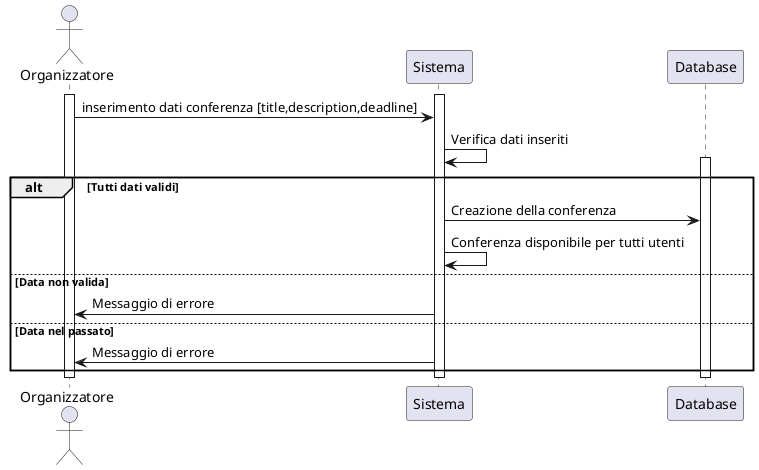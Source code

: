 @startuml
actor Organizzatore as or
participant "Sistema" as ui
participant "Database" as db

activate or
activate ui
or->ui: inserimento dati conferenza [title,description,deadline]
ui->ui: Verifica dati inseriti
alt Tutti dati validi
activate db
    ui->db: Creazione della conferenza
    ui->ui: Conferenza disponibile per tutti utenti
else Data non valida
    ui->or: Messaggio di errore
else Data nel passato
    ui->or: Messaggio di errore
end
deactivate ui
deactivate or
deactivate db
@enduml
